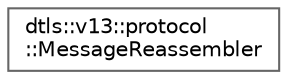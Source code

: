 digraph "Graphical Class Hierarchy"
{
 // LATEX_PDF_SIZE
  bgcolor="transparent";
  edge [fontname=Helvetica,fontsize=10,labelfontname=Helvetica,labelfontsize=10];
  node [fontname=Helvetica,fontsize=10,shape=box,height=0.2,width=0.4];
  rankdir="LR";
  Node0 [id="Node000000",label="dtls::v13::protocol\l::MessageReassembler",height=0.2,width=0.4,color="grey40", fillcolor="white", style="filled",URL="$classdtls_1_1v13_1_1protocol_1_1MessageReassembler.html",tooltip="Message reassembly buffer for collecting fragments."];
}
